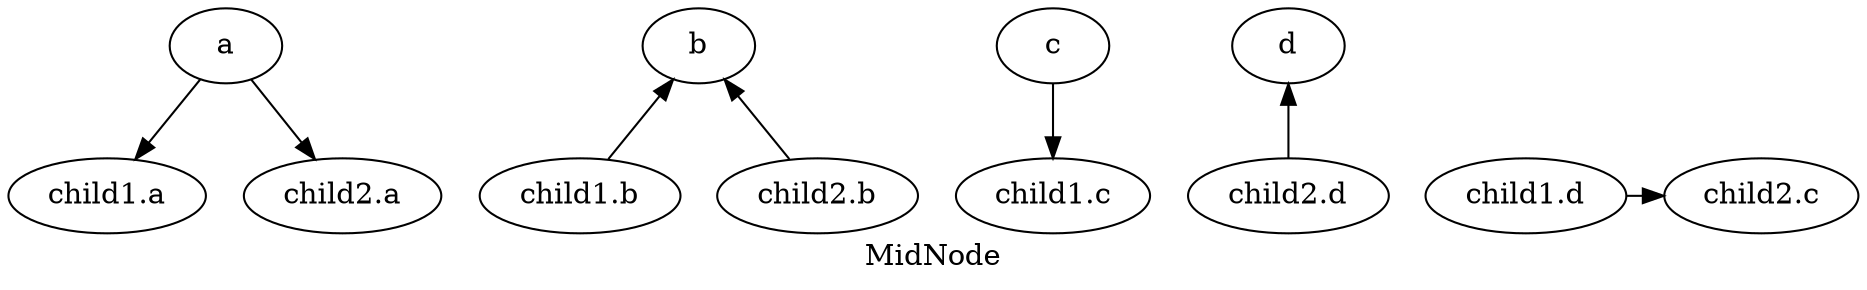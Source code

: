 digraph cluster_1 {
    label="MidNode";
    subgraph {
        rank=same;
        Midnode_a[label="a"];
        Midnode_b[label="b"];
        Midnode_c[label="c"];
        Midnode_d[label="d"];
    }

    subgraph{
        rank=same;
        Midnode_child1_a[label="child1.a"];
        Midnode_child1_b[label="child1.b"];
        Midnode_child1_c[label="child1.c"];
        Midnode_child1_d[label="child1.d"];

        Midnode_child2_a[label="child2.a"];
        Midnode_child2_b[label="child2.b"];
        Midnode_child2_c[label="child2.c"];
        Midnode_child2_d[label="child2.d"];
    }

    Midnode_a -> Midnode_child1_a;
    Midnode_a -> Midnode_child2_a;

    Midnode_child1_b -> Midnode_b;
    Midnode_child2_b -> Midnode_b;

    Midnode_c -> Midnode_child1_c;
    Midnode_child1_d -> Midnode_child2_c;
    Midnode_child2_d -> Midnode_d;
}
